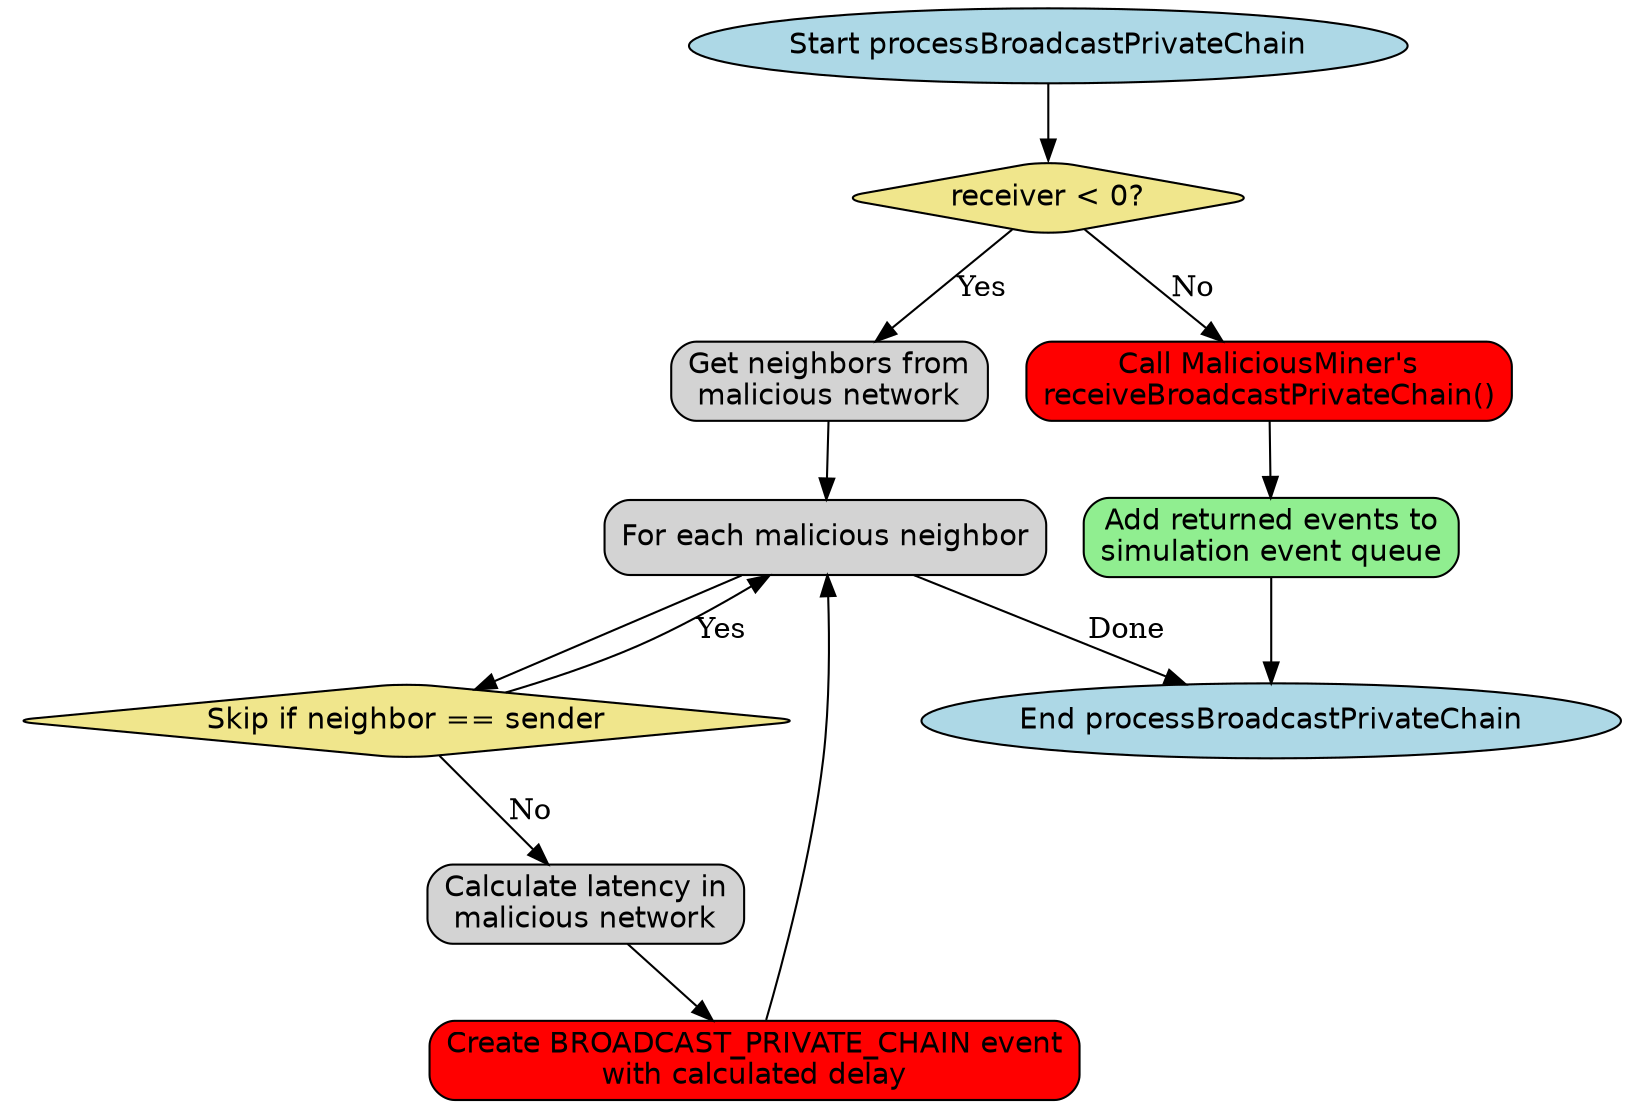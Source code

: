 digraph processBroadcastPrivateChainFlow {
    rankdir=TB;
    
    // Node styles
    node [shape=box, style="filled,rounded", fontname="Helvetica"];
    start_node [label="Start processBroadcastPrivateChain", shape=ellipse, fillcolor=lightblue];
    end_node [label="End processBroadcastPrivateChain", shape=ellipse, fillcolor=lightblue];
    
    // Decision diamond
    check_receiver [
        label="receiver < 0?",
        shape=diamond,
        fillcolor=khaki
    ];
    
    // Broadcast to all malicious neighbors
    get_malicious_neighbors [
        label="Get neighbors from\nmalicious network",
        shape=box,
        fillcolor=lightgrey
    ];
    
    iterate_neighbors [
        label="For each malicious neighbor",
        shape=box,
        style="filled,rounded",
        fillcolor=lightgrey
    ];
    
    skip_self [
        label="Skip if neighbor == sender",
        shape=diamond,
        fillcolor=khaki
    ];
    
    calculate_latency [
        label="Calculate latency in\nmalicious network",
        shape=box,
        fillcolor=lightgrey
    ];
    
    create_broadcast_event [
        label="Create BROADCAST_PRIVATE_CHAIN event\nwith calculated delay",
        shape=box,
        fillcolor=red
    ];
    
    // Direct handling
    call_malicious_miner [
        label="Call MaliciousMiner's\nreceiveBroadcastPrivateChain()",
        shape=box,
        fillcolor=red
    ];
    
    add_new_events [
        label="Add returned events to\nsimulation event queue",
        shape=box,
        fillcolor=lightgreen
    ];
    
    // Connect nodes
    start_node -> check_receiver;
    
    // Broadcast path
    check_receiver -> get_malicious_neighbors [label="Yes"];
    get_malicious_neighbors -> iterate_neighbors;
    iterate_neighbors -> skip_self;
    skip_self -> iterate_neighbors [label="Yes"];
    skip_self -> calculate_latency [label="No"];
    calculate_latency -> create_broadcast_event;
    create_broadcast_event -> iterate_neighbors;
    iterate_neighbors -> end_node [label="Done"];
    
    // Direct handling path
    check_receiver -> call_malicious_miner [label="No"];
    call_malicious_miner -> add_new_events;
    add_new_events -> end_node;
} 
